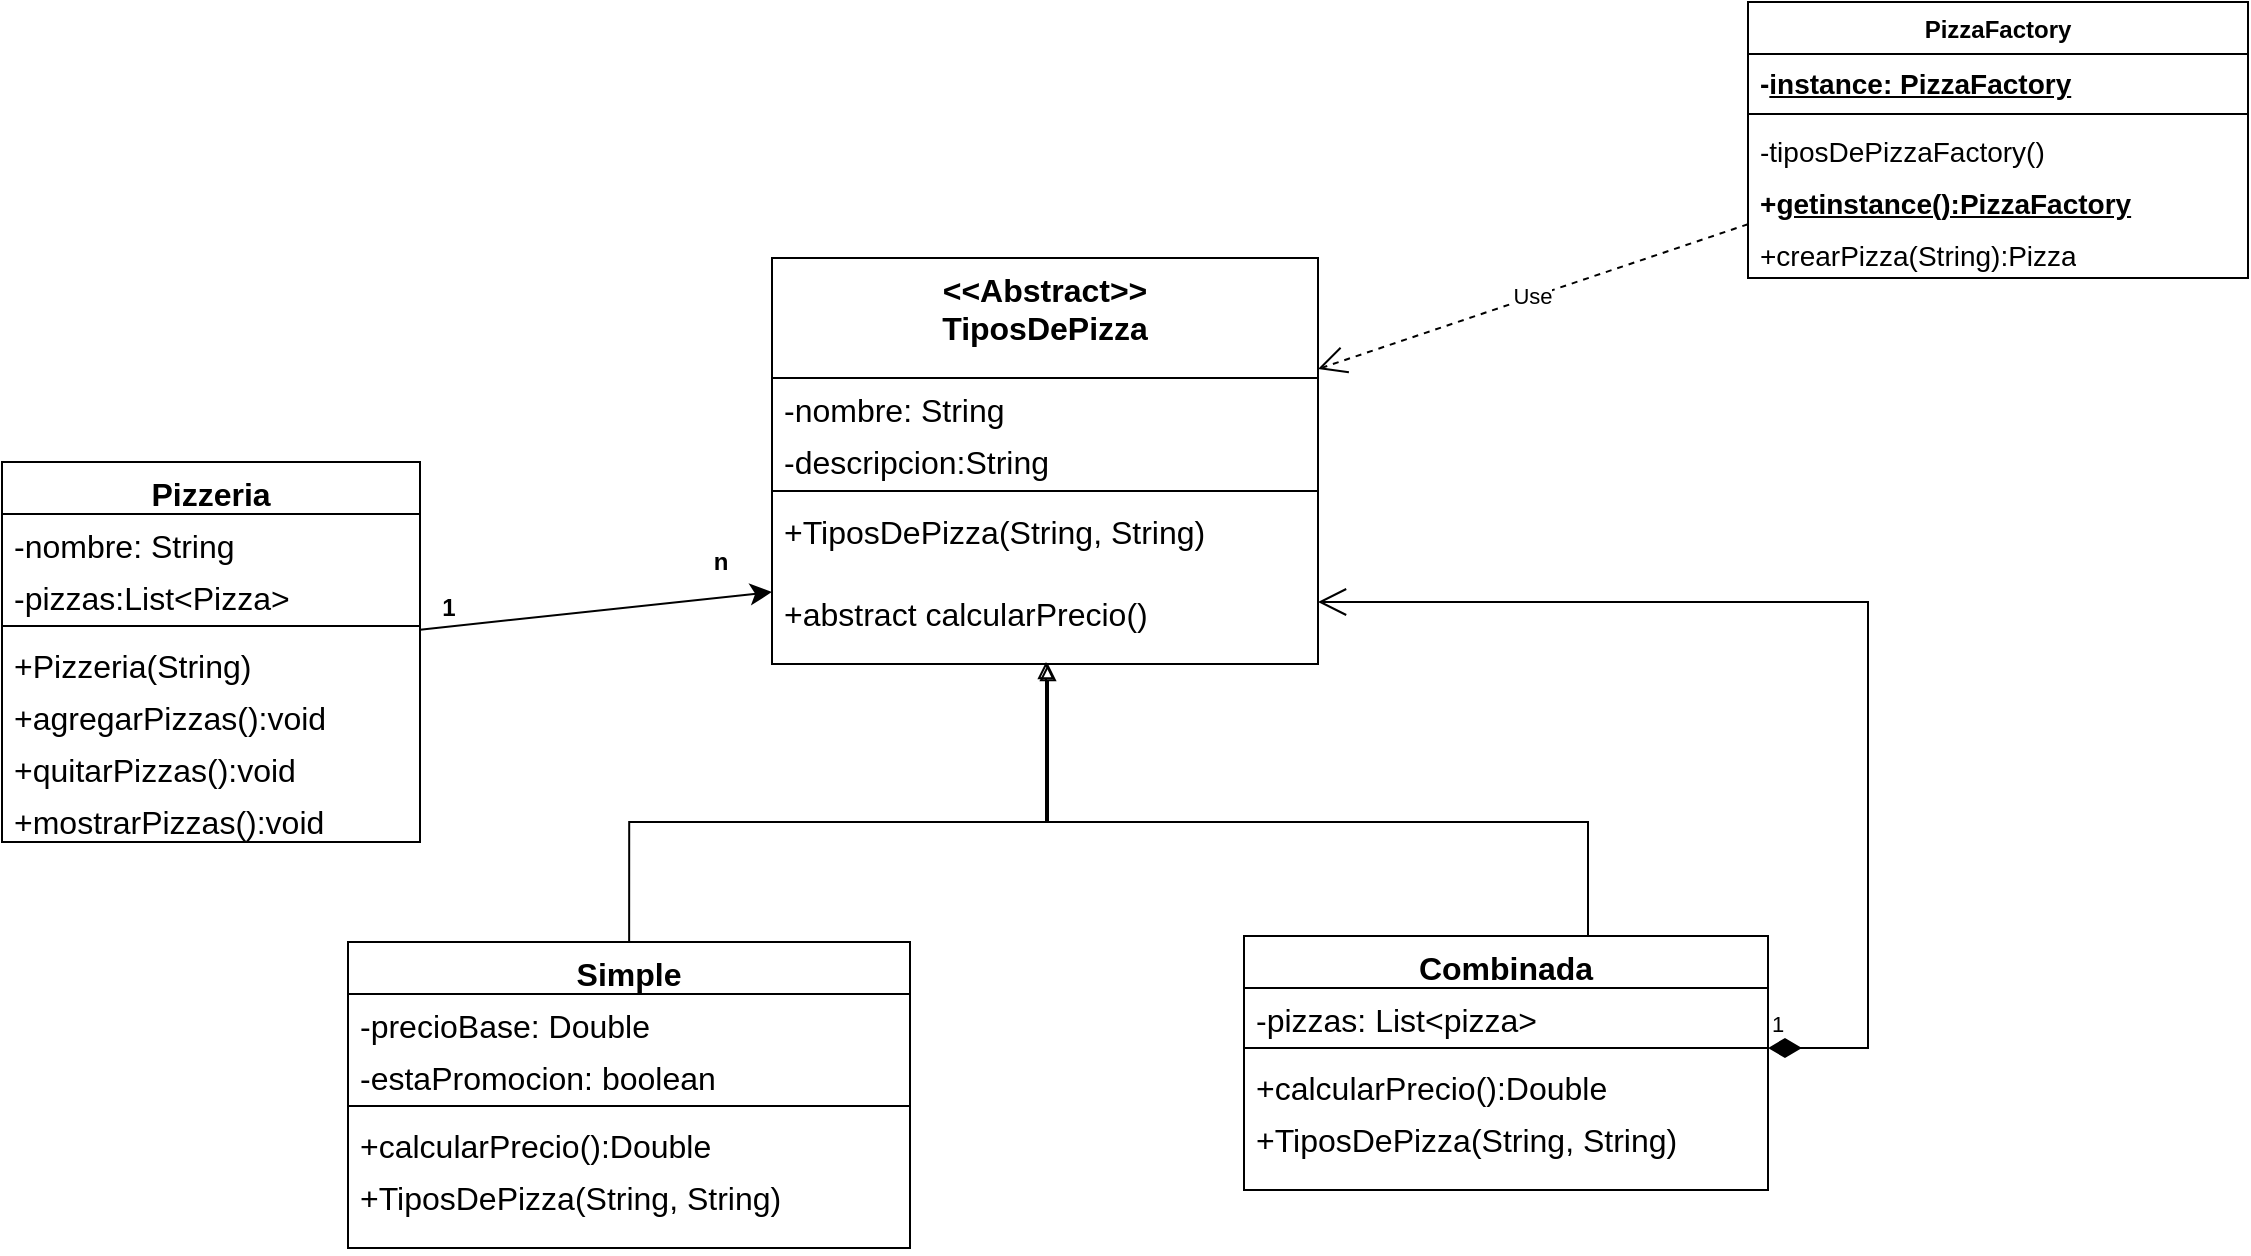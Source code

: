 <mxfile version="21.1.5" type="google">
  <diagram name="Página-1" id="W_sb84xy5yyjvHq2nauT">
    <mxGraphModel grid="1" page="1" gridSize="10" guides="1" tooltips="1" connect="1" arrows="1" fold="1" pageScale="1" pageWidth="850" pageHeight="1100" math="0" shadow="0">
      <root>
        <mxCell id="0" />
        <mxCell id="1" parent="0" />
        <mxCell id="dic6qGGqfE8byk4KOgq2-11" value="&amp;lt;&amp;lt;Abstract&amp;gt;&amp;gt;&lt;br&gt;TiposDePizza" style="swimlane;fontStyle=1;align=center;verticalAlign=top;childLayout=stackLayout;horizontal=1;startSize=60;horizontalStack=0;resizeParent=1;resizeParentMax=0;resizeLast=0;collapsible=1;marginBottom=0;whiteSpace=wrap;html=1;fontSize=16;labelBackgroundColor=none;" vertex="1" parent="1">
          <mxGeometry x="482" y="168" width="273" height="203" as="geometry" />
        </mxCell>
        <mxCell id="dic6qGGqfE8byk4KOgq2-35" value="-nombre: String" style="text;strokeColor=none;fillColor=none;align=left;verticalAlign=top;spacingLeft=4;spacingRight=4;overflow=hidden;rotatable=0;points=[[0,0.5],[1,0.5]];portConstraint=eastwest;whiteSpace=wrap;html=1;fontSize=16;labelBackgroundColor=none;" vertex="1" parent="dic6qGGqfE8byk4KOgq2-11">
          <mxGeometry y="60" width="273" height="26" as="geometry" />
        </mxCell>
        <mxCell id="dic6qGGqfE8byk4KOgq2-60" value="-descripcion:String" style="text;strokeColor=none;fillColor=none;align=left;verticalAlign=top;spacingLeft=4;spacingRight=4;overflow=hidden;rotatable=0;points=[[0,0.5],[1,0.5]];portConstraint=eastwest;whiteSpace=wrap;html=1;fontSize=16;labelBackgroundColor=none;" vertex="1" parent="dic6qGGqfE8byk4KOgq2-11">
          <mxGeometry y="86" width="273" height="26" as="geometry" />
        </mxCell>
        <mxCell id="dic6qGGqfE8byk4KOgq2-14" value="" style="line;strokeWidth=1;fillColor=none;align=left;verticalAlign=middle;spacingTop=-1;spacingLeft=3;spacingRight=3;rotatable=0;labelPosition=right;points=[];portConstraint=eastwest;fontSize=16;labelBackgroundColor=none;" vertex="1" parent="dic6qGGqfE8byk4KOgq2-11">
          <mxGeometry y="112" width="273" height="9" as="geometry" />
        </mxCell>
        <mxCell id="dic6qGGqfE8byk4KOgq2-12" value="+TiposDePizza(String, String)" style="text;strokeColor=none;fillColor=none;align=left;verticalAlign=top;spacingLeft=4;spacingRight=4;overflow=hidden;rotatable=0;points=[[0,0.5],[1,0.5]];portConstraint=eastwest;whiteSpace=wrap;html=1;fontSize=16;labelBackgroundColor=none;" vertex="1" parent="dic6qGGqfE8byk4KOgq2-11">
          <mxGeometry y="121" width="273" height="41" as="geometry" />
        </mxCell>
        <mxCell id="dic6qGGqfE8byk4KOgq2-82" value="+abstract calcularPrecio()" style="text;strokeColor=none;fillColor=none;align=left;verticalAlign=top;spacingLeft=4;spacingRight=4;overflow=hidden;rotatable=0;points=[[0,0.5],[1,0.5]];portConstraint=eastwest;whiteSpace=wrap;html=1;fontSize=16;labelBackgroundColor=none;" vertex="1" parent="dic6qGGqfE8byk4KOgq2-11">
          <mxGeometry y="162" width="273" height="41" as="geometry" />
        </mxCell>
        <mxCell id="dic6qGGqfE8byk4KOgq2-18" style="edgeStyle=none;curved=1;rounded=0;orthogonalLoop=1;jettySize=auto;html=1;fontSize=12;startSize=8;endSize=8;labelBackgroundColor=none;fontColor=default;entryX=0;entryY=0.5;entryDx=0;entryDy=0;" edge="1" parent="1" source="dic6qGGqfE8byk4KOgq2-19">
          <mxGeometry relative="1" as="geometry">
            <mxPoint x="482" y="335" as="targetPoint" />
          </mxGeometry>
        </mxCell>
        <mxCell id="dic6qGGqfE8byk4KOgq2-19" value="Pizzeria" style="swimlane;fontStyle=1;align=center;verticalAlign=top;childLayout=stackLayout;horizontal=1;startSize=26;horizontalStack=0;resizeParent=1;resizeParentMax=0;resizeLast=0;collapsible=1;marginBottom=0;whiteSpace=wrap;html=1;fontSize=16;labelBackgroundColor=none;" vertex="1" parent="1">
          <mxGeometry x="97" y="270" width="209" height="190" as="geometry" />
        </mxCell>
        <mxCell id="dic6qGGqfE8byk4KOgq2-20" value="-nombre: String" style="text;strokeColor=none;fillColor=none;align=left;verticalAlign=top;spacingLeft=4;spacingRight=4;overflow=hidden;rotatable=0;points=[[0,0.5],[1,0.5]];portConstraint=eastwest;whiteSpace=wrap;html=1;fontSize=16;labelBackgroundColor=none;" vertex="1" parent="dic6qGGqfE8byk4KOgq2-19">
          <mxGeometry y="26" width="209" height="26" as="geometry" />
        </mxCell>
        <mxCell id="dic6qGGqfE8byk4KOgq2-21" value="-pizzas:List&amp;lt;Pizza&amp;gt;" style="text;strokeColor=none;fillColor=none;align=left;verticalAlign=top;spacingLeft=4;spacingRight=4;overflow=hidden;rotatable=0;points=[[0,0.5],[1,0.5]];portConstraint=eastwest;whiteSpace=wrap;html=1;fontSize=16;labelBackgroundColor=none;" vertex="1" parent="dic6qGGqfE8byk4KOgq2-19">
          <mxGeometry y="52" width="209" height="26" as="geometry" />
        </mxCell>
        <mxCell id="dic6qGGqfE8byk4KOgq2-22" value="" style="line;strokeWidth=1;fillColor=none;align=left;verticalAlign=middle;spacingTop=-1;spacingLeft=3;spacingRight=3;rotatable=0;labelPosition=right;points=[];portConstraint=eastwest;fontSize=16;labelBackgroundColor=none;" vertex="1" parent="dic6qGGqfE8byk4KOgq2-19">
          <mxGeometry y="78" width="209" height="8" as="geometry" />
        </mxCell>
        <mxCell id="dic6qGGqfE8byk4KOgq2-23" value="+Pizzeria(String)" style="text;strokeColor=none;fillColor=none;align=left;verticalAlign=top;spacingLeft=4;spacingRight=4;overflow=hidden;rotatable=0;points=[[0,0.5],[1,0.5]];portConstraint=eastwest;whiteSpace=wrap;html=1;fontSize=16;labelBackgroundColor=none;" vertex="1" parent="dic6qGGqfE8byk4KOgq2-19">
          <mxGeometry y="86" width="209" height="26" as="geometry" />
        </mxCell>
        <mxCell id="dic6qGGqfE8byk4KOgq2-72" value="+agregarPizzas():void" style="text;strokeColor=none;fillColor=none;align=left;verticalAlign=top;spacingLeft=4;spacingRight=4;overflow=hidden;rotatable=0;points=[[0,0.5],[1,0.5]];portConstraint=eastwest;whiteSpace=wrap;html=1;fontSize=16;labelBackgroundColor=none;" vertex="1" parent="dic6qGGqfE8byk4KOgq2-19">
          <mxGeometry y="112" width="209" height="26" as="geometry" />
        </mxCell>
        <mxCell id="dic6qGGqfE8byk4KOgq2-73" value="+quitarPizzas():void" style="text;strokeColor=none;fillColor=none;align=left;verticalAlign=top;spacingLeft=4;spacingRight=4;overflow=hidden;rotatable=0;points=[[0,0.5],[1,0.5]];portConstraint=eastwest;whiteSpace=wrap;html=1;fontSize=16;labelBackgroundColor=none;" vertex="1" parent="dic6qGGqfE8byk4KOgq2-19">
          <mxGeometry y="138" width="209" height="26" as="geometry" />
        </mxCell>
        <mxCell id="dic6qGGqfE8byk4KOgq2-56" value="+mostrarPizzas():void" style="text;strokeColor=none;fillColor=none;align=left;verticalAlign=top;spacingLeft=4;spacingRight=4;overflow=hidden;rotatable=0;points=[[0,0.5],[1,0.5]];portConstraint=eastwest;whiteSpace=wrap;html=1;fontSize=16;labelBackgroundColor=none;" vertex="1" parent="dic6qGGqfE8byk4KOgq2-19">
          <mxGeometry y="164" width="209" height="26" as="geometry" />
        </mxCell>
        <mxCell id="dic6qGGqfE8byk4KOgq2-69" style="edgeStyle=orthogonalEdgeStyle;rounded=0;orthogonalLoop=1;jettySize=auto;html=1;endArrow=block;endFill=0;" edge="1" parent="1">
          <mxGeometry relative="1" as="geometry">
            <mxPoint x="410.571" y="511" as="sourcePoint" />
            <mxPoint x="620.0" y="371" as="targetPoint" />
            <Array as="points">
              <mxPoint x="411" y="450" />
              <mxPoint x="620" y="450" />
            </Array>
          </mxGeometry>
        </mxCell>
        <mxCell id="dic6qGGqfE8byk4KOgq2-27" value="Simple" style="swimlane;fontStyle=1;align=center;verticalAlign=top;childLayout=stackLayout;horizontal=1;startSize=26;horizontalStack=0;resizeParent=1;resizeParentMax=0;resizeLast=0;collapsible=1;marginBottom=0;whiteSpace=wrap;html=1;fontSize=16;labelBackgroundColor=none;" vertex="1" parent="1">
          <mxGeometry x="270" y="510" width="281" height="153" as="geometry" />
        </mxCell>
        <mxCell id="dic6qGGqfE8byk4KOgq2-28" value="-precioBase: Double" style="text;strokeColor=none;fillColor=none;align=left;verticalAlign=top;spacingLeft=4;spacingRight=4;overflow=hidden;rotatable=0;points=[[0,0.5],[1,0.5]];portConstraint=eastwest;whiteSpace=wrap;html=1;fontSize=16;labelBackgroundColor=none;" vertex="1" parent="dic6qGGqfE8byk4KOgq2-27">
          <mxGeometry y="26" width="281" height="26" as="geometry" />
        </mxCell>
        <mxCell id="dic6qGGqfE8byk4KOgq2-29" value="-estaPromocion: boolean" style="text;strokeColor=none;fillColor=none;align=left;verticalAlign=top;spacingLeft=4;spacingRight=4;overflow=hidden;rotatable=0;points=[[0,0.5],[1,0.5]];portConstraint=eastwest;whiteSpace=wrap;html=1;fontSize=16;labelBackgroundColor=none;" vertex="1" parent="dic6qGGqfE8byk4KOgq2-27">
          <mxGeometry y="52" width="281" height="26" as="geometry" />
        </mxCell>
        <mxCell id="dic6qGGqfE8byk4KOgq2-30" value="" style="line;strokeWidth=1;fillColor=none;align=left;verticalAlign=middle;spacingTop=-1;spacingLeft=3;spacingRight=3;rotatable=0;labelPosition=right;points=[];portConstraint=eastwest;fontSize=16;labelBackgroundColor=none;" vertex="1" parent="dic6qGGqfE8byk4KOgq2-27">
          <mxGeometry y="78" width="281" height="8" as="geometry" />
        </mxCell>
        <mxCell id="dic6qGGqfE8byk4KOgq2-31" value="+calcularPrecio():Double" style="text;strokeColor=none;fillColor=none;align=left;verticalAlign=top;spacingLeft=4;spacingRight=4;overflow=hidden;rotatable=0;points=[[0,0.5],[1,0.5]];portConstraint=eastwest;whiteSpace=wrap;html=1;fontSize=16;labelBackgroundColor=none;" vertex="1" parent="dic6qGGqfE8byk4KOgq2-27">
          <mxGeometry y="86" width="281" height="26" as="geometry" />
        </mxCell>
        <mxCell id="dic6qGGqfE8byk4KOgq2-74" value="+TiposDePizza(String, String)" style="text;strokeColor=none;fillColor=none;align=left;verticalAlign=top;spacingLeft=4;spacingRight=4;overflow=hidden;rotatable=0;points=[[0,0.5],[1,0.5]];portConstraint=eastwest;whiteSpace=wrap;html=1;fontSize=16;labelBackgroundColor=none;" vertex="1" parent="dic6qGGqfE8byk4KOgq2-27">
          <mxGeometry y="112" width="281" height="41" as="geometry" />
        </mxCell>
        <mxCell id="dic6qGGqfE8byk4KOgq2-70" style="edgeStyle=orthogonalEdgeStyle;rounded=0;orthogonalLoop=1;jettySize=auto;html=1;endArrow=block;endFill=0;" edge="1" parent="1" source="dic6qGGqfE8byk4KOgq2-34">
          <mxGeometry relative="1" as="geometry">
            <mxPoint x="619" y="370" as="targetPoint" />
            <Array as="points">
              <mxPoint x="890" y="450" />
              <mxPoint x="619" y="450" />
            </Array>
          </mxGeometry>
        </mxCell>
        <mxCell id="dic6qGGqfE8byk4KOgq2-34" value="Combinada" style="swimlane;fontStyle=1;align=center;verticalAlign=top;childLayout=stackLayout;horizontal=1;startSize=26;horizontalStack=0;resizeParent=1;resizeParentMax=0;resizeLast=0;collapsible=1;marginBottom=0;whiteSpace=wrap;html=1;fontSize=16;labelBackgroundColor=none;" vertex="1" parent="1">
          <mxGeometry x="718" y="507" width="262" height="127" as="geometry" />
        </mxCell>
        <mxCell id="dic6qGGqfE8byk4KOgq2-37" value="-pizzas: List&amp;lt;pizza&amp;gt;" style="text;strokeColor=none;fillColor=none;align=left;verticalAlign=top;spacingLeft=4;spacingRight=4;overflow=hidden;rotatable=0;points=[[0,0.5],[1,0.5]];portConstraint=eastwest;whiteSpace=wrap;html=1;fontSize=16;labelBackgroundColor=none;" vertex="1" parent="dic6qGGqfE8byk4KOgq2-34">
          <mxGeometry y="26" width="262" height="26" as="geometry" />
        </mxCell>
        <mxCell id="dic6qGGqfE8byk4KOgq2-38" value="" style="line;strokeWidth=1;fillColor=none;align=left;verticalAlign=middle;spacingTop=-1;spacingLeft=3;spacingRight=3;rotatable=0;labelPosition=right;points=[];portConstraint=eastwest;fontSize=16;labelBackgroundColor=none;" vertex="1" parent="dic6qGGqfE8byk4KOgq2-34">
          <mxGeometry y="52" width="262" height="8" as="geometry" />
        </mxCell>
        <mxCell id="dic6qGGqfE8byk4KOgq2-39" value="+calcularPrecio():Double" style="text;strokeColor=none;fillColor=none;align=left;verticalAlign=top;spacingLeft=4;spacingRight=4;overflow=hidden;rotatable=0;points=[[0,0.5],[1,0.5]];portConstraint=eastwest;whiteSpace=wrap;html=1;fontSize=16;labelBackgroundColor=none;" vertex="1" parent="dic6qGGqfE8byk4KOgq2-34">
          <mxGeometry y="60" width="262" height="26" as="geometry" />
        </mxCell>
        <mxCell id="dic6qGGqfE8byk4KOgq2-75" value="+TiposDePizza(String, String)" style="text;strokeColor=none;fillColor=none;align=left;verticalAlign=top;spacingLeft=4;spacingRight=4;overflow=hidden;rotatable=0;points=[[0,0.5],[1,0.5]];portConstraint=eastwest;whiteSpace=wrap;html=1;fontSize=16;labelBackgroundColor=none;" vertex="1" parent="dic6qGGqfE8byk4KOgq2-34">
          <mxGeometry y="86" width="262" height="41" as="geometry" />
        </mxCell>
        <mxCell id="dic6qGGqfE8byk4KOgq2-43" value="PizzaFactory" style="swimlane;fontStyle=1;align=center;verticalAlign=top;childLayout=stackLayout;horizontal=1;startSize=26;horizontalStack=0;resizeParent=1;resizeParentMax=0;resizeLast=0;collapsible=1;marginBottom=0;whiteSpace=wrap;html=1;" vertex="1" parent="1">
          <mxGeometry x="970" y="40" width="250" height="138" as="geometry" />
        </mxCell>
        <mxCell id="dic6qGGqfE8byk4KOgq2-44" value="&lt;font style=&quot;font-size: 14px;&quot;&gt;&lt;b&gt;-&lt;u&gt;instance: PizzaFactory&lt;/u&gt;&lt;/b&gt;&lt;/font&gt;" style="text;strokeColor=none;fillColor=none;align=left;verticalAlign=top;spacingLeft=4;spacingRight=4;overflow=hidden;rotatable=0;points=[[0,0.5],[1,0.5]];portConstraint=eastwest;whiteSpace=wrap;html=1;" vertex="1" parent="dic6qGGqfE8byk4KOgq2-43">
          <mxGeometry y="26" width="250" height="26" as="geometry" />
        </mxCell>
        <mxCell id="dic6qGGqfE8byk4KOgq2-45" value="" style="line;strokeWidth=1;fillColor=none;align=left;verticalAlign=middle;spacingTop=-1;spacingLeft=3;spacingRight=3;rotatable=0;labelPosition=right;points=[];portConstraint=eastwest;strokeColor=inherit;" vertex="1" parent="dic6qGGqfE8byk4KOgq2-43">
          <mxGeometry y="52" width="250" height="8" as="geometry" />
        </mxCell>
        <mxCell id="dic6qGGqfE8byk4KOgq2-76" value="&lt;font style=&quot;font-size: 14px;&quot;&gt;-tiposDePizzaFactory()&lt;/font&gt;" style="text;strokeColor=none;fillColor=none;align=left;verticalAlign=top;spacingLeft=4;spacingRight=4;overflow=hidden;rotatable=0;points=[[0,0.5],[1,0.5]];portConstraint=eastwest;whiteSpace=wrap;html=1;" vertex="1" parent="dic6qGGqfE8byk4KOgq2-43">
          <mxGeometry y="60" width="250" height="26" as="geometry" />
        </mxCell>
        <mxCell id="dic6qGGqfE8byk4KOgq2-46" value="&lt;font style=&quot;font-size: 14px;&quot;&gt;&lt;b&gt;+&lt;u&gt;getinstance():PizzaFactory&lt;/u&gt;&lt;/b&gt;&lt;/font&gt;" style="text;strokeColor=none;fillColor=none;align=left;verticalAlign=top;spacingLeft=4;spacingRight=4;overflow=hidden;rotatable=0;points=[[0,0.5],[1,0.5]];portConstraint=eastwest;whiteSpace=wrap;html=1;" vertex="1" parent="dic6qGGqfE8byk4KOgq2-43">
          <mxGeometry y="86" width="250" height="26" as="geometry" />
        </mxCell>
        <mxCell id="dic6qGGqfE8byk4KOgq2-55" value="&lt;font style=&quot;font-size: 14px;&quot;&gt;+crearPizza(String):Pizza&lt;/font&gt;" style="text;strokeColor=none;fillColor=none;align=left;verticalAlign=top;spacingLeft=4;spacingRight=4;overflow=hidden;rotatable=0;points=[[0,0.5],[1,0.5]];portConstraint=eastwest;whiteSpace=wrap;html=1;" vertex="1" parent="dic6qGGqfE8byk4KOgq2-43">
          <mxGeometry y="112" width="250" height="26" as="geometry" />
        </mxCell>
        <mxCell id="dic6qGGqfE8byk4KOgq2-67" value="1" style="text;align=center;fontStyle=1;verticalAlign=middle;spacingLeft=3;spacingRight=3;strokeColor=none;rotatable=0;points=[[0,0.5],[1,0.5]];portConstraint=eastwest;html=1;" vertex="1" parent="1">
          <mxGeometry x="280" y="330" width="80" height="26" as="geometry" />
        </mxCell>
        <mxCell id="dic6qGGqfE8byk4KOgq2-68" value="n" style="text;align=center;fontStyle=1;verticalAlign=middle;spacingLeft=3;spacingRight=3;strokeColor=none;rotatable=0;points=[[0,0.5],[1,0.5]];portConstraint=eastwest;html=1;" vertex="1" parent="1">
          <mxGeometry x="402" y="300" width="108" height="40" as="geometry" />
        </mxCell>
        <mxCell id="dic6qGGqfE8byk4KOgq2-71" value="1" style="endArrow=open;html=1;endSize=12;startArrow=diamondThin;startSize=14;startFill=1;edgeStyle=orthogonalEdgeStyle;align=left;verticalAlign=bottom;rounded=0;" edge="1" parent="1" source="dic6qGGqfE8byk4KOgq2-34" target="dic6qGGqfE8byk4KOgq2-11">
          <mxGeometry x="-1" y="3" relative="1" as="geometry">
            <mxPoint x="980" y="562.44" as="sourcePoint" />
            <mxPoint x="1140" y="562.44" as="targetPoint" />
            <Array as="points">
              <mxPoint x="1030" y="563" />
              <mxPoint x="1030" y="340" />
            </Array>
          </mxGeometry>
        </mxCell>
        <mxCell id="dic6qGGqfE8byk4KOgq2-79" value="Use" style="endArrow=open;endSize=12;dashed=1;html=1;rounded=0;" edge="1" parent="1" source="dic6qGGqfE8byk4KOgq2-43" target="dic6qGGqfE8byk4KOgq2-11">
          <mxGeometry width="160" relative="1" as="geometry">
            <mxPoint x="1090.5" y="188" as="sourcePoint" />
            <mxPoint x="1100.5" y="250" as="targetPoint" />
          </mxGeometry>
        </mxCell>
      </root>
    </mxGraphModel>
  </diagram>
</mxfile>
